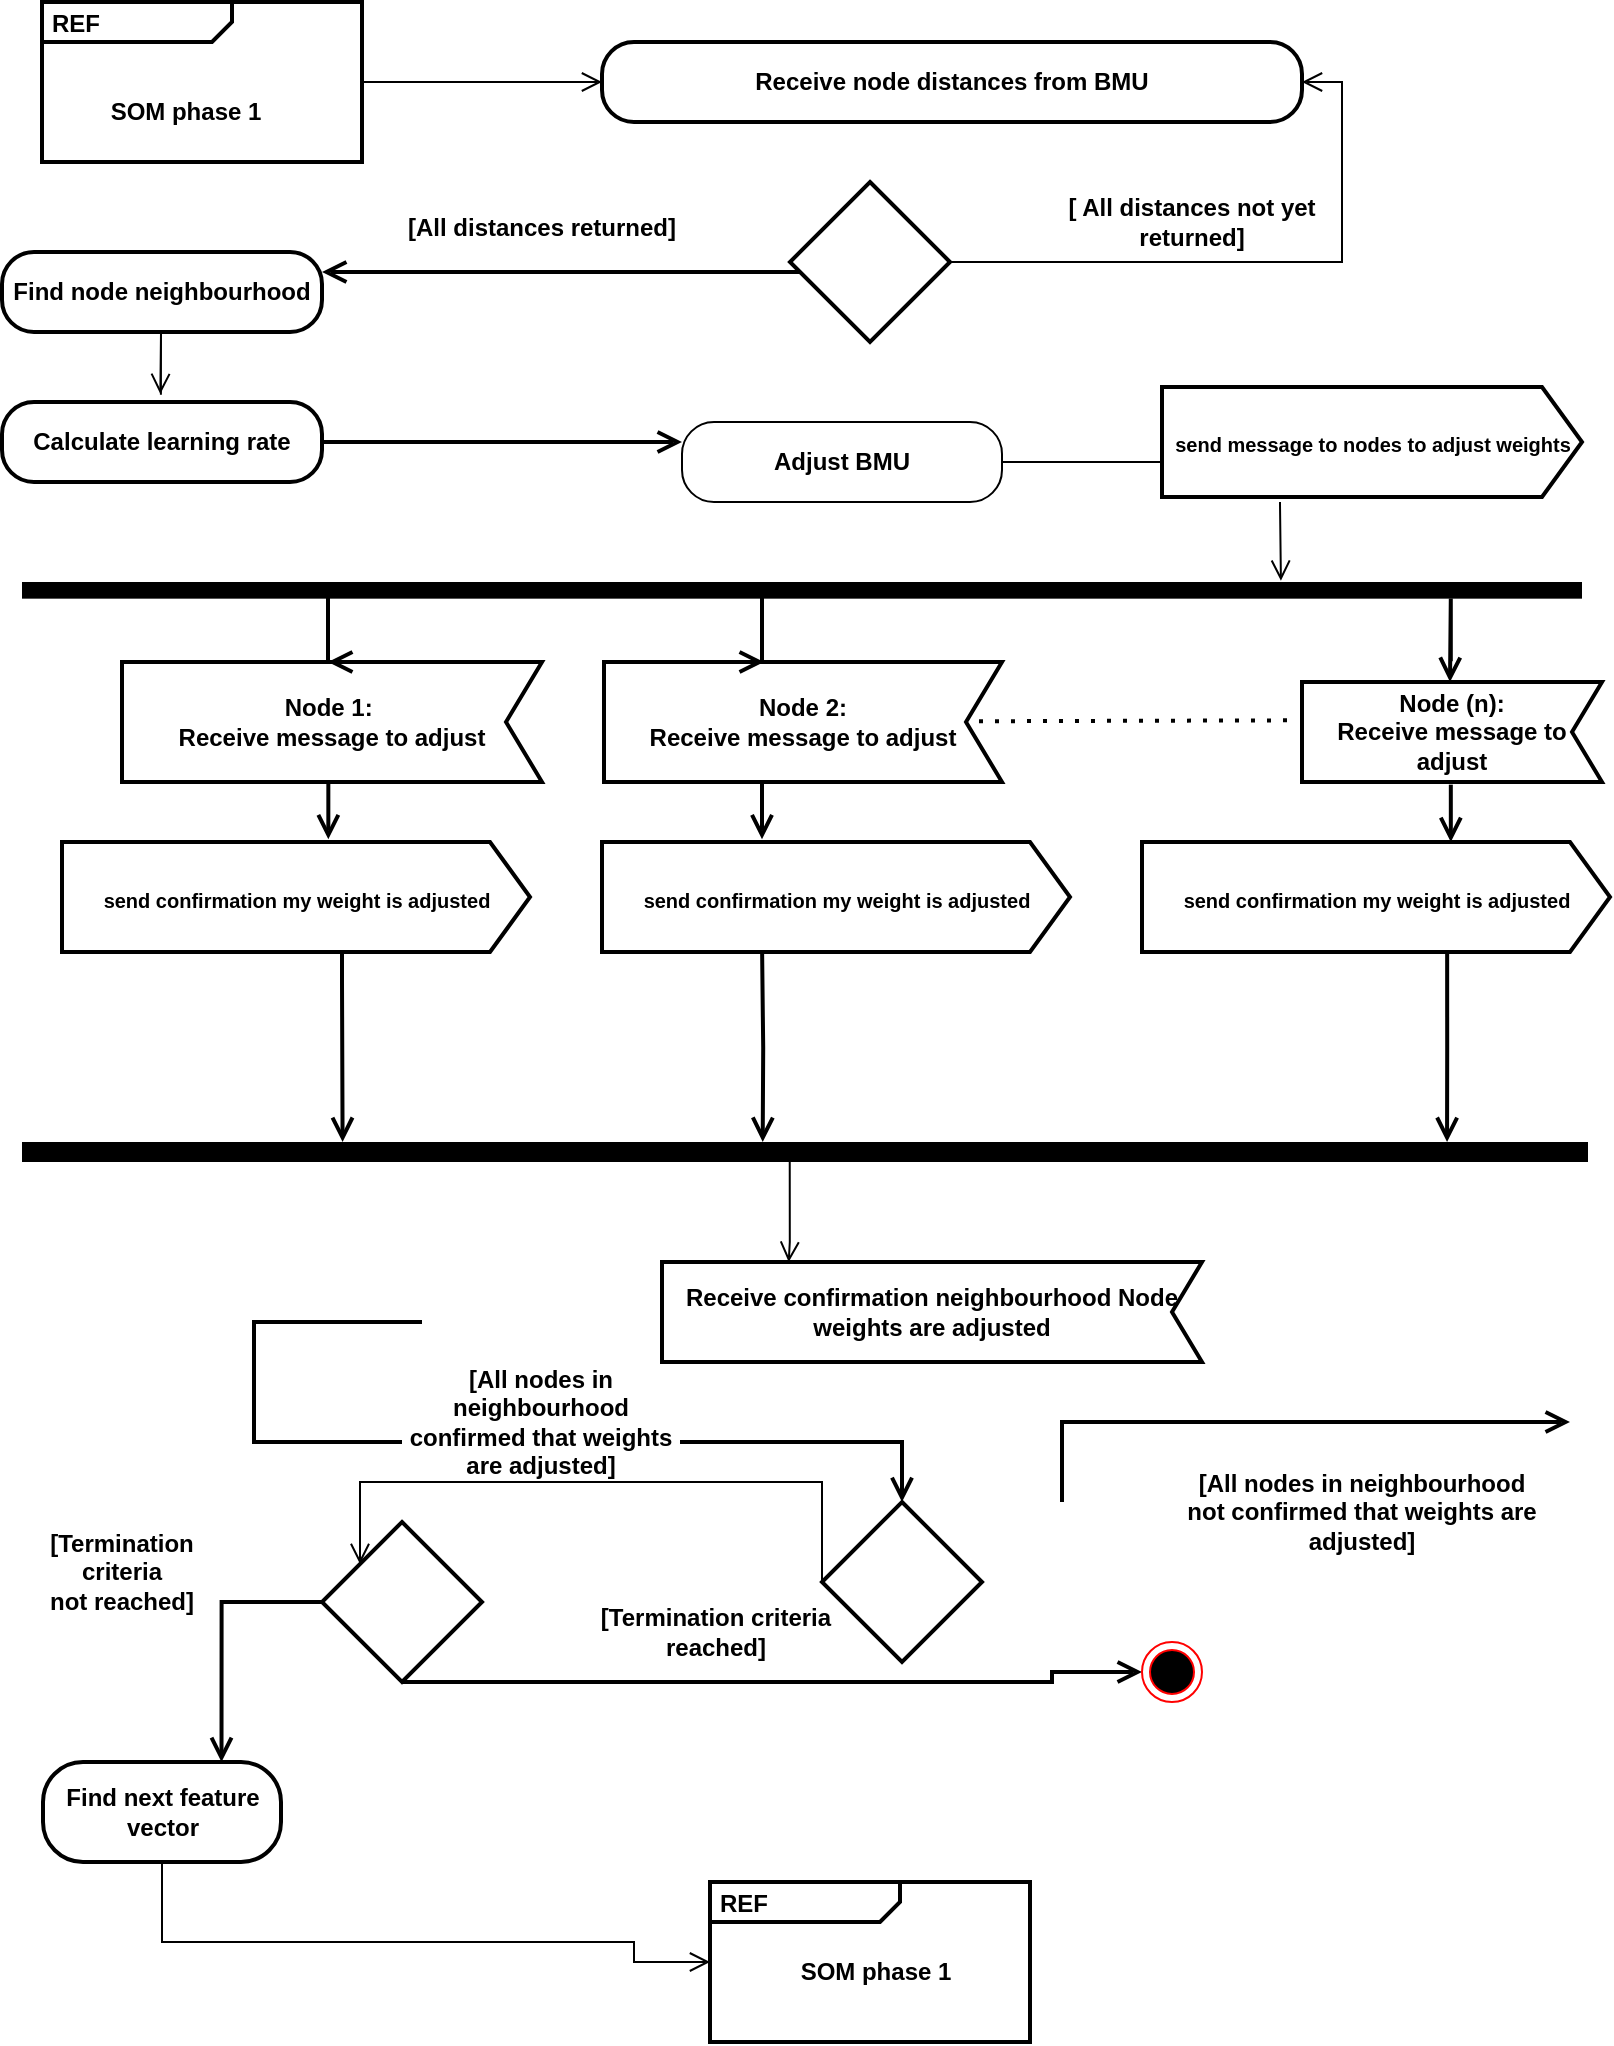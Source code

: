 <mxfile version="15.8.3" type="github">
  <diagram id="KT-87yykqK8TVKUzaxC3" name="Page-1">
    <mxGraphModel dx="1221" dy="-483" grid="1" gridSize="10" guides="1" tooltips="1" connect="1" arrows="1" fold="1" page="1" pageScale="1" pageWidth="827" pageHeight="1169" math="0" shadow="0">
      <root>
        <mxCell id="0" />
        <mxCell id="1" parent="0" />
        <mxCell id="LN7OU6Dx7ajpe7y_HlBM-2" value="" style="endArrow=none;dashed=1;html=1;dashPattern=1 3;strokeWidth=2;rounded=0;" parent="1" edge="1">
          <mxGeometry width="50" height="50" relative="1" as="geometry">
            <mxPoint x="492.5" y="1559.67" as="sourcePoint" />
            <mxPoint x="662.5" y="1559.17" as="targetPoint" />
          </mxGeometry>
        </mxCell>
        <mxCell id="LN7OU6Dx7ajpe7y_HlBM-18" value="&lt;b&gt;[All nodes in neighbourhood not confirmed that weights are adjusted]&lt;/b&gt;" style="text;html=1;strokeColor=none;fillColor=none;align=center;verticalAlign=middle;whiteSpace=wrap;rounded=0;labelBackgroundColor=#FFFFFF;" parent="1" vertex="1">
          <mxGeometry x="610" y="1940" width="180" height="30" as="geometry" />
        </mxCell>
        <mxCell id="LN7OU6Dx7ajpe7y_HlBM-20" value="&lt;b&gt;[Termination criteria reached]&lt;/b&gt;" style="text;html=1;strokeColor=none;fillColor=none;align=center;verticalAlign=middle;whiteSpace=wrap;rounded=0;labelBackgroundColor=#FFFFFF;" parent="1" vertex="1">
          <mxGeometry x="300" y="2000" width="154" height="30" as="geometry" />
        </mxCell>
        <mxCell id="LN7OU6Dx7ajpe7y_HlBM-23" value="" style="html=1;points=[];perimeter=orthogonalPerimeter;fillColor=#000000;strokeColor=none;direction=north;" parent="1" vertex="1">
          <mxGeometry x="30" y="1490" width="780" height="8.33" as="geometry" />
        </mxCell>
        <mxCell id="_mFUUYPiHRBAVBRhQgEM-2" value="&lt;b&gt;[Termination criteria not&amp;nbsp;reached]&lt;/b&gt;" style="text;html=1;strokeColor=none;fillColor=none;align=center;verticalAlign=middle;whiteSpace=wrap;rounded=0;labelBackgroundColor=#FFFFFF;rotation=0;" parent="1" vertex="1">
          <mxGeometry x="30" y="1970" width="100" height="30" as="geometry" />
        </mxCell>
        <mxCell id="45yZecYVdpde9K0zM8W2-2" value="&lt;b&gt;Receive node distances from BMU&lt;/b&gt;" style="rounded=1;whiteSpace=wrap;html=1;arcSize=40;fontColor=#000000;fillColor=#FFFFFF;strokeColor=#000000;strokeWidth=2;" vertex="1" parent="1">
          <mxGeometry x="320" y="1220" width="350" height="40" as="geometry" />
        </mxCell>
        <mxCell id="45yZecYVdpde9K0zM8W2-3" value="" style="rhombus;whiteSpace=wrap;html=1;strokeWidth=2;" vertex="1" parent="1">
          <mxGeometry x="414" y="1290" width="80" height="80" as="geometry" />
        </mxCell>
        <mxCell id="45yZecYVdpde9K0zM8W2-4" value="" style="edgeStyle=orthogonalEdgeStyle;html=1;verticalAlign=bottom;endArrow=open;endSize=8;strokeColor=#000000;rounded=0;entryX=1;entryY=0.5;entryDx=0;entryDy=0;exitX=1;exitY=0.5;exitDx=0;exitDy=0;" edge="1" parent="1" source="45yZecYVdpde9K0zM8W2-3" target="45yZecYVdpde9K0zM8W2-2">
          <mxGeometry relative="1" as="geometry">
            <mxPoint x="1380" y="2310" as="targetPoint" />
            <mxPoint x="1380" y="2300" as="sourcePoint" />
            <Array as="points">
              <mxPoint x="690" y="1330" />
              <mxPoint x="690" y="1240" />
            </Array>
          </mxGeometry>
        </mxCell>
        <mxCell id="45yZecYVdpde9K0zM8W2-7" value="&lt;b&gt;Calculate learning rate&lt;/b&gt;" style="rounded=1;whiteSpace=wrap;html=1;arcSize=40;fontColor=#000000;fillColor=#FFFFFF;strokeColor=#000000;strokeWidth=2;" vertex="1" parent="1">
          <mxGeometry x="20" y="1400" width="160" height="40" as="geometry" />
        </mxCell>
        <mxCell id="45yZecYVdpde9K0zM8W2-9" value="&lt;b&gt;Adjust BMU&lt;/b&gt;" style="rounded=1;whiteSpace=wrap;html=1;arcSize=40;fontColor=#000000;fillColor=#FFFFFF;strokeColor=#000000;" vertex="1" parent="1">
          <mxGeometry x="360" y="1410" width="160" height="40" as="geometry" />
        </mxCell>
        <mxCell id="45yZecYVdpde9K0zM8W2-11" value="" style="edgeStyle=orthogonalEdgeStyle;html=1;verticalAlign=bottom;endArrow=open;endSize=8;strokeColor=#000000;rounded=0;exitX=1;exitY=0.5;exitDx=0;exitDy=0;entryX=0;entryY=0.5;entryDx=0;entryDy=0;" edge="1" parent="1" source="45yZecYVdpde9K0zM8W2-9">
          <mxGeometry relative="1" as="geometry">
            <mxPoint x="610" y="1430" as="targetPoint" />
            <mxPoint x="919.29" y="2070" as="sourcePoint" />
            <Array as="points" />
          </mxGeometry>
        </mxCell>
        <mxCell id="45yZecYVdpde9K0zM8W2-12" value="&lt;b&gt;Find node neighbourhood&lt;/b&gt;" style="rounded=1;whiteSpace=wrap;html=1;arcSize=40;fontColor=#000000;fillColor=#FFFFFF;strokeColor=#000000;strokeWidth=2;" vertex="1" parent="1">
          <mxGeometry x="20" y="1325" width="160" height="40" as="geometry" />
        </mxCell>
        <mxCell id="45yZecYVdpde9K0zM8W2-14" value="&lt;span&gt;&lt;b&gt;[ All distances not yet returned]&lt;/b&gt;&lt;/span&gt;" style="text;html=1;strokeColor=none;fillColor=none;align=center;verticalAlign=middle;whiteSpace=wrap;rounded=0;labelBackgroundColor=#FFFFFF;" vertex="1" parent="1">
          <mxGeometry x="540" y="1295" width="150" height="30" as="geometry" />
        </mxCell>
        <mxCell id="45yZecYVdpde9K0zM8W2-15" value="&lt;span&gt;&lt;b&gt;[All distances returned]&lt;/b&gt;&lt;/span&gt;" style="text;html=1;strokeColor=none;fillColor=none;align=center;verticalAlign=middle;whiteSpace=wrap;rounded=0;labelBackgroundColor=#FFFFFF;" vertex="1" parent="1">
          <mxGeometry x="200" y="1300" width="180" height="25" as="geometry" />
        </mxCell>
        <mxCell id="45yZecYVdpde9K0zM8W2-16" value="" style="edgeStyle=orthogonalEdgeStyle;html=1;verticalAlign=bottom;endArrow=open;endSize=8;strokeColor=#000000;rounded=0;entryX=1.08;entryY=0.807;entryDx=0;entryDy=0;entryPerimeter=0;" edge="1" parent="1" target="LN7OU6Dx7ajpe7y_HlBM-23">
          <mxGeometry relative="1" as="geometry">
            <mxPoint x="1430" y="2380.5" as="targetPoint" />
            <mxPoint x="659" y="1450" as="sourcePoint" />
            <Array as="points">
              <mxPoint x="659" y="1451" />
            </Array>
          </mxGeometry>
        </mxCell>
        <mxCell id="45yZecYVdpde9K0zM8W2-22" value="" style="edgeStyle=orthogonalEdgeStyle;html=1;verticalAlign=bottom;endArrow=open;endSize=8;strokeColor=#000000;rounded=0;" edge="1" parent="1">
          <mxGeometry relative="1" as="geometry">
            <mxPoint x="99.17" y="1396" as="targetPoint" />
            <mxPoint x="99.46" y="1396.33" as="sourcePoint" />
            <Array as="points">
              <mxPoint x="99.46" y="1365" />
              <mxPoint x="99.46" y="1365" />
            </Array>
          </mxGeometry>
        </mxCell>
        <mxCell id="45yZecYVdpde9K0zM8W2-23" value="" style="edgeStyle=orthogonalEdgeStyle;html=1;verticalAlign=bottom;endArrow=open;endSize=8;strokeColor=#000000;rounded=0;entryX=1;entryY=0.25;entryDx=0;entryDy=0;startArrow=none;exitX=0.063;exitY=0.563;exitDx=0;exitDy=0;exitPerimeter=0;strokeWidth=2;" edge="1" parent="1" source="45yZecYVdpde9K0zM8W2-3" target="45yZecYVdpde9K0zM8W2-12">
          <mxGeometry relative="1" as="geometry">
            <mxPoint x="1025" y="2305" as="targetPoint" />
            <mxPoint x="1285" y="2305" as="sourcePoint" />
            <Array as="points" />
          </mxGeometry>
        </mxCell>
        <mxCell id="45yZecYVdpde9K0zM8W2-31" value="&lt;p style=&quot;margin: 0px ; margin-top: 4px ; margin-left: 5px ; text-align: left&quot;&gt;&lt;b&gt;REF&amp;nbsp;&lt;/b&gt;&lt;/p&gt;" style="html=1;shape=mxgraph.sysml.package;overflow=fill;labelX=95;align=left;spacingLeft=5;verticalAlign=top;spacingTop=-3;strokeWidth=2;" vertex="1" parent="1">
          <mxGeometry x="40" y="1200" width="160" height="80" as="geometry" />
        </mxCell>
        <mxCell id="45yZecYVdpde9K0zM8W2-32" value="" style="edgeStyle=orthogonalEdgeStyle;html=1;verticalAlign=bottom;endArrow=open;endSize=8;strokeColor=#000000;rounded=0;entryX=0;entryY=0.5;entryDx=0;entryDy=0;exitX=1;exitY=0.5;exitDx=0;exitDy=0;exitPerimeter=0;" edge="1" parent="1" source="45yZecYVdpde9K0zM8W2-31" target="45yZecYVdpde9K0zM8W2-2">
          <mxGeometry relative="1" as="geometry">
            <mxPoint x="1310" y="2180" as="targetPoint" />
            <mxPoint x="1160" y="2080" as="sourcePoint" />
            <Array as="points">
              <mxPoint x="280" y="1240" />
            </Array>
          </mxGeometry>
        </mxCell>
        <mxCell id="45yZecYVdpde9K0zM8W2-33" value="&lt;p style=&quot;margin: 0px ; margin-top: 4px ; margin-left: 5px ; text-align: left&quot;&gt;&lt;b&gt;REF&lt;/b&gt;&lt;/p&gt;" style="html=1;shape=mxgraph.sysml.package;overflow=fill;labelX=95;align=left;spacingLeft=5;verticalAlign=top;spacingTop=-3;strokeWidth=2;" vertex="1" parent="1">
          <mxGeometry x="374" y="2140" width="160" height="80" as="geometry" />
        </mxCell>
        <mxCell id="45yZecYVdpde9K0zM8W2-37" value="Node 1: &#xa;Receive message to adjust" style="shape=mxgraph.sysml.accEvent;flipH=1;whiteSpace=wrap;align=center;strokeWidth=2;fontStyle=1" vertex="1" parent="1">
          <mxGeometry x="80" y="1530" width="210" height="60" as="geometry" />
        </mxCell>
        <mxCell id="45yZecYVdpde9K0zM8W2-39" value="Node (n): &#xa;Receive message to adjust" style="shape=mxgraph.sysml.accEvent;flipH=1;whiteSpace=wrap;align=center;fontStyle=1;strokeWidth=2;" vertex="1" parent="1">
          <mxGeometry x="670" y="1540" width="150" height="50" as="geometry" />
        </mxCell>
        <mxCell id="45yZecYVdpde9K0zM8W2-42" value="&lt;font style=&quot;font-size: 10px&quot;&gt;&lt;b&gt;send message to nodes to adjust weights&lt;/b&gt;&lt;/font&gt;" style="html=1;shape=mxgraph.infographic.ribbonSimple;notch1=0;notch2=20;align=center;verticalAlign=middle;fontSize=14;fontStyle=0;fillColor=#FFFFFF;strokeWidth=2;" vertex="1" parent="1">
          <mxGeometry x="600" y="1392.5" width="210" height="55" as="geometry" />
        </mxCell>
        <mxCell id="45yZecYVdpde9K0zM8W2-44" value="" style="edgeStyle=orthogonalEdgeStyle;html=1;verticalAlign=bottom;endArrow=open;endSize=8;strokeColor=#000000;rounded=0;entryX=0;entryY=0.25;entryDx=0;entryDy=0;exitX=1;exitY=0.5;exitDx=0;exitDy=0;strokeWidth=2;" edge="1" parent="1" source="45yZecYVdpde9K0zM8W2-7" target="45yZecYVdpde9K0zM8W2-9">
          <mxGeometry relative="1" as="geometry">
            <mxPoint x="320" y="1550" as="targetPoint" />
            <mxPoint x="220" y="1570" as="sourcePoint" />
            <Array as="points" />
          </mxGeometry>
        </mxCell>
        <mxCell id="45yZecYVdpde9K0zM8W2-48" value="" style="edgeStyle=orthogonalEdgeStyle;html=1;verticalAlign=bottom;endArrow=open;endSize=8;strokeColor=#000000;rounded=0;strokeWidth=2;" edge="1" parent="1">
          <mxGeometry relative="1" as="geometry">
            <mxPoint x="183.17" y="1618.67" as="targetPoint" />
            <mxPoint x="183.17" y="1590" as="sourcePoint" />
            <Array as="points">
              <mxPoint x="183.67" y="1590.34" />
              <mxPoint x="183.67" y="1590.34" />
            </Array>
          </mxGeometry>
        </mxCell>
        <mxCell id="45yZecYVdpde9K0zM8W2-49" value="" style="edgeStyle=orthogonalEdgeStyle;html=1;verticalAlign=bottom;endArrow=open;endSize=8;strokeColor=#000000;rounded=0;strokeWidth=2;" edge="1" parent="1">
          <mxGeometry relative="1" as="geometry">
            <mxPoint x="183" y="1530" as="targetPoint" />
            <mxPoint x="183" y="1494" as="sourcePoint" />
            <Array as="points">
              <mxPoint x="182" y="1530" />
              <mxPoint x="184" y="1530" />
              <mxPoint x="184" y="1590" />
            </Array>
          </mxGeometry>
        </mxCell>
        <mxCell id="45yZecYVdpde9K0zM8W2-52" value="" style="edgeStyle=orthogonalEdgeStyle;html=1;verticalAlign=bottom;endArrow=open;endSize=8;strokeColor=#000000;rounded=0;entryX=1;entryY=0.91;entryDx=0;entryDy=0;entryPerimeter=0;exitX=0.652;exitY=0.909;exitDx=0;exitDy=0;exitPerimeter=0;strokeWidth=2;" edge="1" parent="1" source="45yZecYVdpde9K0zM8W2-86" target="45yZecYVdpde9K0zM8W2-54">
          <mxGeometry relative="1" as="geometry">
            <mxPoint x="740.09" y="1648.67" as="targetPoint" />
            <mxPoint x="743" y="1720" as="sourcePoint" />
            <Array as="points" />
          </mxGeometry>
        </mxCell>
        <mxCell id="45yZecYVdpde9K0zM8W2-53" value="" style="edgeStyle=orthogonalEdgeStyle;html=1;verticalAlign=bottom;endArrow=open;endSize=8;strokeColor=#000000;rounded=0;strokeWidth=2;" edge="1" parent="1">
          <mxGeometry relative="1" as="geometry">
            <mxPoint x="744" y="1540" as="targetPoint" />
            <mxPoint x="744.41" y="1529.6" as="sourcePoint" />
            <Array as="points">
              <mxPoint x="744.41" y="1498.27" />
              <mxPoint x="744.41" y="1498.27" />
            </Array>
          </mxGeometry>
        </mxCell>
        <mxCell id="45yZecYVdpde9K0zM8W2-54" value="" style="html=1;points=[];perimeter=orthogonalPerimeter;fillColor=#000000;strokeColor=none;direction=north;" vertex="1" parent="1">
          <mxGeometry x="30" y="1770" width="783" height="10" as="geometry" />
        </mxCell>
        <mxCell id="45yZecYVdpde9K0zM8W2-55" value="" style="edgeStyle=orthogonalEdgeStyle;html=1;verticalAlign=bottom;endArrow=open;endSize=8;strokeColor=#000000;rounded=0;" edge="1" parent="1">
          <mxGeometry relative="1" as="geometry">
            <mxPoint x="413.36" y="1830" as="targetPoint" />
            <mxPoint x="413.86" y="1770" as="sourcePoint" />
            <Array as="points">
              <mxPoint x="414" y="1820" />
              <mxPoint x="413" y="1820" />
            </Array>
          </mxGeometry>
        </mxCell>
        <mxCell id="45yZecYVdpde9K0zM8W2-57" value="" style="edgeStyle=orthogonalEdgeStyle;html=1;verticalAlign=bottom;endArrow=open;endSize=8;strokeColor=#000000;rounded=0;entryX=0.5;entryY=0;entryDx=0;entryDy=0;strokeWidth=2;" edge="1" parent="1" target="45yZecYVdpde9K0zM8W2-58">
          <mxGeometry relative="1" as="geometry">
            <mxPoint x="409.42" y="1830" as="targetPoint" />
            <mxPoint x="230" y="1860" as="sourcePoint" />
            <Array as="points">
              <mxPoint x="146" y="1920" />
              <mxPoint x="470" y="1920" />
            </Array>
          </mxGeometry>
        </mxCell>
        <mxCell id="45yZecYVdpde9K0zM8W2-58" value="" style="rhombus;whiteSpace=wrap;html=1;strokeWidth=2;" vertex="1" parent="1">
          <mxGeometry x="430" y="1950" width="80" height="80" as="geometry" />
        </mxCell>
        <mxCell id="45yZecYVdpde9K0zM8W2-59" value="" style="edgeStyle=orthogonalEdgeStyle;html=1;verticalAlign=bottom;endArrow=open;endSize=8;strokeColor=#000000;rounded=0;exitX=1;exitY=0.5;exitDx=0;exitDy=0;strokeWidth=2;" edge="1" parent="1">
          <mxGeometry relative="1" as="geometry">
            <mxPoint x="804" y="1910" as="targetPoint" />
            <mxPoint x="550" y="1950" as="sourcePoint" />
            <Array as="points">
              <mxPoint x="550" y="1910" />
              <mxPoint x="794" y="1910" />
            </Array>
          </mxGeometry>
        </mxCell>
        <mxCell id="45yZecYVdpde9K0zM8W2-60" value="" style="edgeStyle=orthogonalEdgeStyle;html=1;verticalAlign=bottom;endArrow=open;endSize=8;strokeColor=#000000;rounded=0;startArrow=none;exitX=0;exitY=0.5;exitDx=0;exitDy=0;" edge="1" parent="1" source="45yZecYVdpde9K0zM8W2-58" target="45yZecYVdpde9K0zM8W2-61">
          <mxGeometry relative="1" as="geometry">
            <mxPoint x="240" y="1875" as="targetPoint" />
            <mxPoint x="370" y="1875" as="sourcePoint" />
            <Array as="points">
              <mxPoint x="199" y="1940" />
            </Array>
          </mxGeometry>
        </mxCell>
        <mxCell id="45yZecYVdpde9K0zM8W2-61" value="" style="rhombus;whiteSpace=wrap;html=1;strokeWidth=2;" vertex="1" parent="1">
          <mxGeometry x="180" y="1960" width="80" height="80" as="geometry" />
        </mxCell>
        <mxCell id="45yZecYVdpde9K0zM8W2-62" value="" style="edgeStyle=orthogonalEdgeStyle;html=1;verticalAlign=bottom;endArrow=open;endSize=8;strokeColor=#000000;rounded=0;strokeWidth=2;exitX=0;exitY=0.5;exitDx=0;exitDy=0;entryX=0;entryY=0.25;entryDx=0;entryDy=0;" edge="1" parent="1" source="45yZecYVdpde9K0zM8W2-61" target="45yZecYVdpde9K0zM8W2-64">
          <mxGeometry relative="1" as="geometry">
            <mxPoint x="130" y="1990" as="targetPoint" />
            <mxPoint x="150" y="1950" as="sourcePoint" />
            <Array as="points">
              <mxPoint x="130" y="2000" />
            </Array>
          </mxGeometry>
        </mxCell>
        <mxCell id="45yZecYVdpde9K0zM8W2-64" value="&lt;b&gt;Find next feature vector&lt;/b&gt;" style="rounded=1;whiteSpace=wrap;html=1;arcSize=40;fontColor=#000000;fillColor=#FFFFFF;strokeColor=#000000;direction=south;strokeWidth=2;" vertex="1" parent="1">
          <mxGeometry x="40.5" y="2080" width="119" height="50" as="geometry" />
        </mxCell>
        <mxCell id="45yZecYVdpde9K0zM8W2-65" value="" style="edgeStyle=orthogonalEdgeStyle;html=1;verticalAlign=bottom;endArrow=open;endSize=8;strokeColor=#000000;rounded=0;exitX=1;exitY=0.5;exitDx=0;exitDy=0;entryX=0;entryY=0.5;entryDx=0;entryDy=0;entryPerimeter=0;" edge="1" parent="1" source="45yZecYVdpde9K0zM8W2-64" target="45yZecYVdpde9K0zM8W2-33">
          <mxGeometry relative="1" as="geometry">
            <mxPoint x="340" y="2180" as="targetPoint" />
            <mxPoint x="150" y="2080" as="sourcePoint" />
            <Array as="points">
              <mxPoint x="100" y="2170" />
              <mxPoint x="336" y="2170" />
              <mxPoint x="336" y="2180" />
            </Array>
          </mxGeometry>
        </mxCell>
        <mxCell id="45yZecYVdpde9K0zM8W2-66" value="" style="edgeStyle=orthogonalEdgeStyle;html=1;verticalAlign=bottom;endArrow=open;endSize=8;strokeColor=#000000;rounded=0;entryX=0;entryY=0.5;entryDx=0;entryDy=0;exitX=0.5;exitY=1;exitDx=0;exitDy=0;strokeWidth=2;" edge="1" parent="1" source="45yZecYVdpde9K0zM8W2-61" target="45yZecYVdpde9K0zM8W2-67">
          <mxGeometry relative="1" as="geometry">
            <mxPoint x="507.5" y="1975" as="targetPoint" />
            <mxPoint x="212.5" y="1940" as="sourcePoint" />
            <Array as="points">
              <mxPoint x="545" y="2040" />
            </Array>
          </mxGeometry>
        </mxCell>
        <mxCell id="45yZecYVdpde9K0zM8W2-67" value="" style="ellipse;html=1;shape=endState;fillColor=#000000;strokeColor=#ff0000;" vertex="1" parent="1">
          <mxGeometry x="590" y="2020" width="30" height="30" as="geometry" />
        </mxCell>
        <mxCell id="45yZecYVdpde9K0zM8W2-69" value="&lt;b&gt;[All nodes in neighbourhood confirmed that weights are adjusted]&lt;/b&gt;" style="text;html=1;strokeColor=none;fillColor=none;align=center;verticalAlign=middle;whiteSpace=wrap;rounded=0;labelBackgroundColor=#FFFFFF;" vertex="1" parent="1">
          <mxGeometry x="219" y="1900" width="141" height="20" as="geometry" />
        </mxCell>
        <mxCell id="45yZecYVdpde9K0zM8W2-71" value="&lt;b style=&quot;font-size: 12px ; text-align: left&quot;&gt;SOM phase 1&lt;/b&gt;" style="text;html=1;strokeColor=none;fillColor=none;align=center;verticalAlign=middle;whiteSpace=wrap;rounded=0;fontSize=10;" vertex="1" parent="1">
          <mxGeometry x="70" y="1240" width="84" height="30" as="geometry" />
        </mxCell>
        <mxCell id="45yZecYVdpde9K0zM8W2-75" value="&lt;b style=&quot;font-size: 12px ; text-align: left&quot;&gt;SOM phase 1&lt;/b&gt;" style="text;html=1;strokeColor=none;fillColor=none;align=center;verticalAlign=middle;whiteSpace=wrap;rounded=0;fontSize=10;" vertex="1" parent="1">
          <mxGeometry x="414" y="2170" width="86" height="30" as="geometry" />
        </mxCell>
        <mxCell id="45yZecYVdpde9K0zM8W2-77" style="edgeStyle=orthogonalEdgeStyle;rounded=0;orthogonalLoop=1;jettySize=auto;html=1;exitX=0.5;exitY=1;exitDx=0;exitDy=0;fontSize=10;strokeWidth=2;" edge="1" parent="1" source="45yZecYVdpde9K0zM8W2-75" target="45yZecYVdpde9K0zM8W2-75">
          <mxGeometry relative="1" as="geometry" />
        </mxCell>
        <mxCell id="45yZecYVdpde9K0zM8W2-38" value="Node 2: &#xa;Receive message to adjust" style="shape=mxgraph.sysml.accEvent;flipH=1;whiteSpace=wrap;align=center;fontStyle=1;strokeWidth=2;" vertex="1" parent="1">
          <mxGeometry x="321" y="1530" width="199" height="60" as="geometry" />
        </mxCell>
        <mxCell id="45yZecYVdpde9K0zM8W2-79" value="&lt;span style=&quot;font-size: 10px&quot;&gt;&lt;b&gt;send confirmation my weight is adjusted&lt;/b&gt;&lt;/span&gt;" style="html=1;shape=mxgraph.infographic.ribbonSimple;notch1=0;notch2=20;align=center;verticalAlign=middle;fontSize=14;fontStyle=0;fillColor=#FFFFFF;strokeWidth=2;" vertex="1" parent="1">
          <mxGeometry x="50" y="1620" width="234" height="55" as="geometry" />
        </mxCell>
        <mxCell id="45yZecYVdpde9K0zM8W2-82" value="" style="edgeStyle=orthogonalEdgeStyle;html=1;verticalAlign=bottom;endArrow=open;endSize=8;strokeColor=#000000;rounded=0;strokeWidth=2;" edge="1" parent="1">
          <mxGeometry relative="1" as="geometry">
            <mxPoint x="401" y="1530" as="targetPoint" />
            <mxPoint x="400.0" y="1493.94" as="sourcePoint" />
            <Array as="points">
              <mxPoint x="400" y="1530" />
              <mxPoint x="401" y="1540" />
            </Array>
          </mxGeometry>
        </mxCell>
        <mxCell id="45yZecYVdpde9K0zM8W2-83" value="&lt;span style=&quot;font-size: 10px&quot;&gt;&lt;b&gt;send confirmation my weight is adjusted&lt;/b&gt;&lt;/span&gt;" style="html=1;shape=mxgraph.infographic.ribbonSimple;notch1=0;notch2=20;align=center;verticalAlign=middle;fontSize=14;fontStyle=0;fillColor=#FFFFFF;strokeWidth=2;" vertex="1" parent="1">
          <mxGeometry x="320" y="1620" width="234" height="55" as="geometry" />
        </mxCell>
        <mxCell id="45yZecYVdpde9K0zM8W2-84" value="" style="edgeStyle=orthogonalEdgeStyle;html=1;verticalAlign=bottom;endArrow=open;endSize=8;strokeColor=#000000;rounded=0;strokeWidth=2;" edge="1" parent="1">
          <mxGeometry relative="1" as="geometry">
            <mxPoint x="400.0" y="1618.67" as="targetPoint" />
            <mxPoint x="400.0" y="1590" as="sourcePoint" />
            <Array as="points">
              <mxPoint x="400.5" y="1590.34" />
              <mxPoint x="400.5" y="1590.34" />
            </Array>
          </mxGeometry>
        </mxCell>
        <mxCell id="45yZecYVdpde9K0zM8W2-86" value="&lt;span style=&quot;font-size: 10px&quot;&gt;&lt;b&gt;send confirmation my weight is adjusted&lt;/b&gt;&lt;/span&gt;" style="html=1;shape=mxgraph.infographic.ribbonSimple;notch1=0;notch2=20;align=center;verticalAlign=middle;fontSize=14;fontStyle=0;fillColor=#FFFFFF;strokeWidth=2;" vertex="1" parent="1">
          <mxGeometry x="590" y="1620" width="234" height="55" as="geometry" />
        </mxCell>
        <mxCell id="45yZecYVdpde9K0zM8W2-87" value="" style="edgeStyle=orthogonalEdgeStyle;html=1;verticalAlign=bottom;endArrow=open;endSize=8;strokeColor=#000000;rounded=0;strokeWidth=2;" edge="1" parent="1">
          <mxGeometry relative="1" as="geometry">
            <mxPoint x="744.41" y="1620" as="targetPoint" />
            <mxPoint x="744.41" y="1591.33" as="sourcePoint" />
            <Array as="points">
              <mxPoint x="744.91" y="1591.67" />
              <mxPoint x="744.91" y="1591.67" />
            </Array>
          </mxGeometry>
        </mxCell>
        <mxCell id="45yZecYVdpde9K0zM8W2-88" value="" style="edgeStyle=orthogonalEdgeStyle;html=1;verticalAlign=bottom;endArrow=open;endSize=8;strokeColor=#000000;rounded=0;entryX=1;entryY=0.473;entryDx=0;entryDy=0;entryPerimeter=0;strokeWidth=2;" edge="1" parent="1" target="45yZecYVdpde9K0zM8W2-54">
          <mxGeometry relative="1" as="geometry">
            <mxPoint x="400.0" y="1755.01" as="targetPoint" />
            <mxPoint x="400.06" y="1675" as="sourcePoint" />
            <Array as="points" />
          </mxGeometry>
        </mxCell>
        <mxCell id="45yZecYVdpde9K0zM8W2-89" value="" style="edgeStyle=orthogonalEdgeStyle;html=1;verticalAlign=bottom;endArrow=open;endSize=8;strokeColor=#000000;rounded=0;entryX=1;entryY=0.473;entryDx=0;entryDy=0;entryPerimeter=0;strokeWidth=2;" edge="1" parent="1">
          <mxGeometry relative="1" as="geometry">
            <mxPoint x="190.299" y="1770" as="targetPoint" />
            <mxPoint x="190.0" y="1675" as="sourcePoint" />
            <Array as="points">
              <mxPoint x="190" y="1690" />
              <mxPoint x="190" y="1690" />
            </Array>
          </mxGeometry>
        </mxCell>
        <mxCell id="45yZecYVdpde9K0zM8W2-91" value="Receive confirmation neighbourhood Node weights are adjusted" style="shape=mxgraph.sysml.accEvent;flipH=1;whiteSpace=wrap;align=center;fontStyle=1;strokeWidth=2;" vertex="1" parent="1">
          <mxGeometry x="350" y="1830" width="270" height="50" as="geometry" />
        </mxCell>
      </root>
    </mxGraphModel>
  </diagram>
</mxfile>
